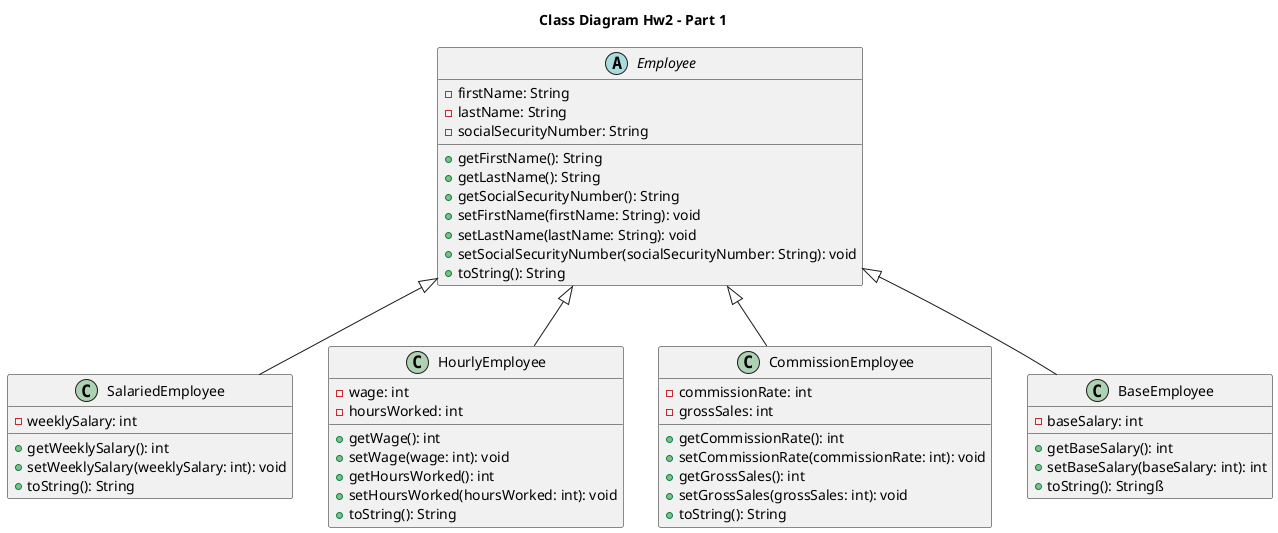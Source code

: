 @startuml
title Class Diagram Hw2 - Part 1
abstract class Employee{
    - firstName: String
    - lastName: String
    - socialSecurityNumber: String

    + getFirstName(): String
    + getLastName(): String
    + getSocialSecurityNumber(): String
    + setFirstName(firstName: String): void
    + setLastName(lastName: String): void
    + setSocialSecurityNumber(socialSecurityNumber: String): void
    + toString(): String
}
class SalariedEmployee extends Employee{
    - weeklySalary: int

    + getWeeklySalary(): int
    + setWeeklySalary(weeklySalary: int): void
    + toString(): String
}

class HourlyEmployee extends Employee{
    - wage: int
    - hoursWorked: int

    + getWage(): int
    + setWage(wage: int): void
    + getHoursWorked(): int
    + setHoursWorked(hoursWorked: int): void
    + toString(): String
}

class CommissionEmployee extends Employee{
    - commissionRate: int
    - grossSales: int
    + getCommissionRate(): int
    + setCommissionRate(commissionRate: int): void
    + getGrossSales(): int
    + setGrossSales(grossSales: int): void
    + toString(): String
}

class BaseEmployee extends Employee{
    - baseSalary: int
    + getBaseSalary(): int
    + setBaseSalary(baseSalary: int): int
    + toString(): Stringß
}

newpage
class Ship{
    # shipName: String
    # yearBuilt: String

    + getShipName(): String
    + setShipName(shipName: String): void
    + getYearBuilt(): String
    + setYearBuilt(yearBuilt: String): void
    + toString(): String
    + printShip(): void
}

class CargoShip extends Ship{
    - cargoCapacityTonnage: int
    + getCargoCapacityInTonnage(): int
    + setCargoCapacityInTonnage(cargoCapacityInTonnage: int): void
    + toString(): String
}

class Cruiship extends Ship{
    - maxNumberPassengers: int
    + getMaxNumberPassenger(): int
    + setMaxNumberPassenger(maxNumberPassengers: int): void
    + toString(): String
}

class Instructor{
    - firstName: String
    - lastName: String
    - officeNumber: String

    + getFirstName(): String
    + setFirstName(firstName: String): void
    + getLasatName(): String
    + setLastName(lastName: String): void
    + getOfficeNumber(): String
    + setOfficeNumber(officeNumber: String): void
    + toString(): String
}

class Textbook{
    - title: String
    - author: String
    - publisher: String
    + getTitle(): String
    + setTitle(title: String): String
    + getAuthor(): String
    + setAuthor(author: String): String
    + getPublisher(): String
    + setPublisher(publisher: String): String
    + toString(): String
}

class Course{
    - name: String
    - instructors: ArrayList<Instructor>
    - textbooks: ArrayList<Textbook>
    + <<constructor>> Course()
    + getName(): String
    + setName(name: String): void
    + getInstructors(): ArrayList<Instructor>
    + setInstructors(instructors: Instructor): void
    + getTextbooks(): ArrayList<Textbook>
    + setTextbooks(textbooks: Textbook): void
    + toString(): String
    + printCourse(): void
}

Course o-- "1..*" Instructor: taught by
Course o-- "1..*" Textbook: uses

newpage
class File{
    - name: String
    + <<constructor>> File(name: String)
    + getName(): String
    + setName(name: String): void
    + toString(): String
}

class Folder{
    - name: String
    - subFolders: ArrayList<Folder>
    - files: ArrayList<File>

    + <<constructor>> Folder()
    + getName(): String
    + setName(name: String): void
    + removeSubFolder(subFolderName: String): void
    + addSubFolder(subFolderName: String): void
    + getSubFolders(subFolderName: String): Folder
    + removeFile(file: File): boolean
    + addFile(fileName: String): void
    + toString(): String
    + printFolderContents(): void
}

Folder "1" *-- "0..*" File : contains
Folder "1" *-- "0..*" Folder : subFolders

@enduml
